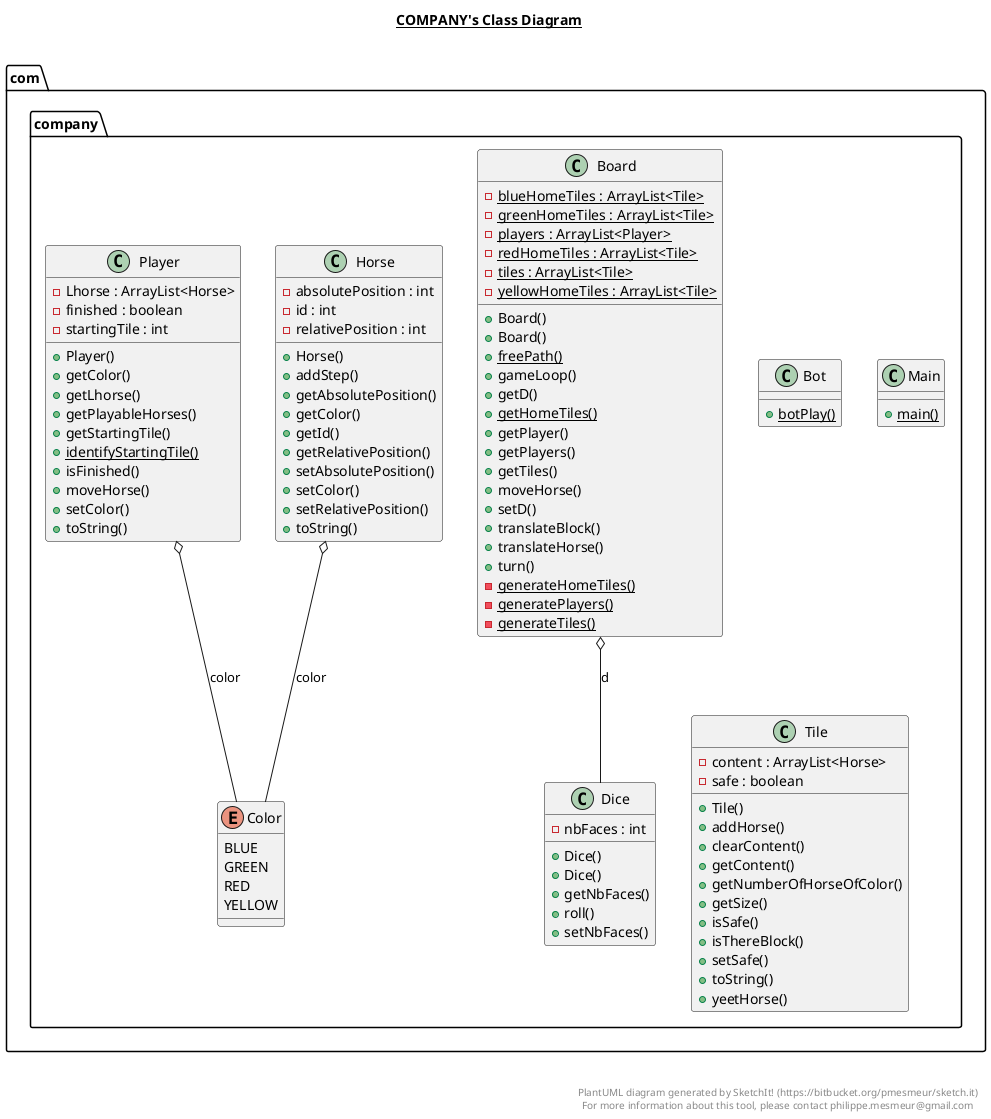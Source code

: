 @startuml

title __COMPANY's Class Diagram__\n

  namespace com.company {
    class com.company.Board {
        {static} - blueHomeTiles : ArrayList<Tile>
        {static} - greenHomeTiles : ArrayList<Tile>
        {static} - players : ArrayList<Player>
        {static} - redHomeTiles : ArrayList<Tile>
        {static} - tiles : ArrayList<Tile>
        {static} - yellowHomeTiles : ArrayList<Tile>
        + Board()
        + Board()
        {static} + freePath()
        + gameLoop()
        + getD()
        {static} + getHomeTiles()
        + getPlayer()
        + getPlayers()
        + getTiles()
        + moveHorse()
        + setD()
        + translateBlock()
        + translateHorse()
        + turn()
        {static} - generateHomeTiles()
        {static} - generatePlayers()
        {static} - generateTiles()
    }
  }
  

  namespace com.company {
    class com.company.Bot {
        {static} + botPlay()
    }
  }
  

  namespace com.company {
    enum Color {
      BLUE
      GREEN
      RED
      YELLOW
    }
  }
  

  namespace com.company {
    class com.company.Dice {
        - nbFaces : int
        + Dice()
        + Dice()
        + getNbFaces()
        + roll()
        + setNbFaces()
    }
  }
  

  namespace com.company {
    class com.company.Horse {
        - absolutePosition : int
        - id : int
        - relativePosition : int
        + Horse()
        + addStep()
        + getAbsolutePosition()
        + getColor()
        + getId()
        + getRelativePosition()
        + setAbsolutePosition()
        + setColor()
        + setRelativePosition()
        + toString()
    }
  }
  

  namespace com.company {
    class com.company.Main {
        {static} + main()
    }
  }
  

  namespace com.company {
    class com.company.Player {
        - Lhorse : ArrayList<Horse>
        - finished : boolean
        - startingTile : int
        + Player()
        + getColor()
        + getLhorse()
        + getPlayableHorses()
        + getStartingTile()
        {static} + identifyStartingTile()
        + isFinished()
        + moveHorse()
        + setColor()
        + toString()
    }
  }
  

  namespace com.company {
    class com.company.Tile {
        - content : ArrayList<Horse>
        - safe : boolean
        + Tile()
        + addHorse()
        + clearContent()
        + getContent()
        + getNumberOfHorseOfColor()
        + getSize()
        + isSafe()
        + isThereBlock()
        + setSafe()
        + toString()
        + yeetHorse()
    }
  }
  

  com.company.Board o-- com.company.Dice : d
  com.company.Horse o-- com.company.Color : color
  com.company.Player o-- com.company.Color : color


right footer


PlantUML diagram generated by SketchIt! (https://bitbucket.org/pmesmeur/sketch.it)
For more information about this tool, please contact philippe.mesmeur@gmail.com
endfooter

@enduml
